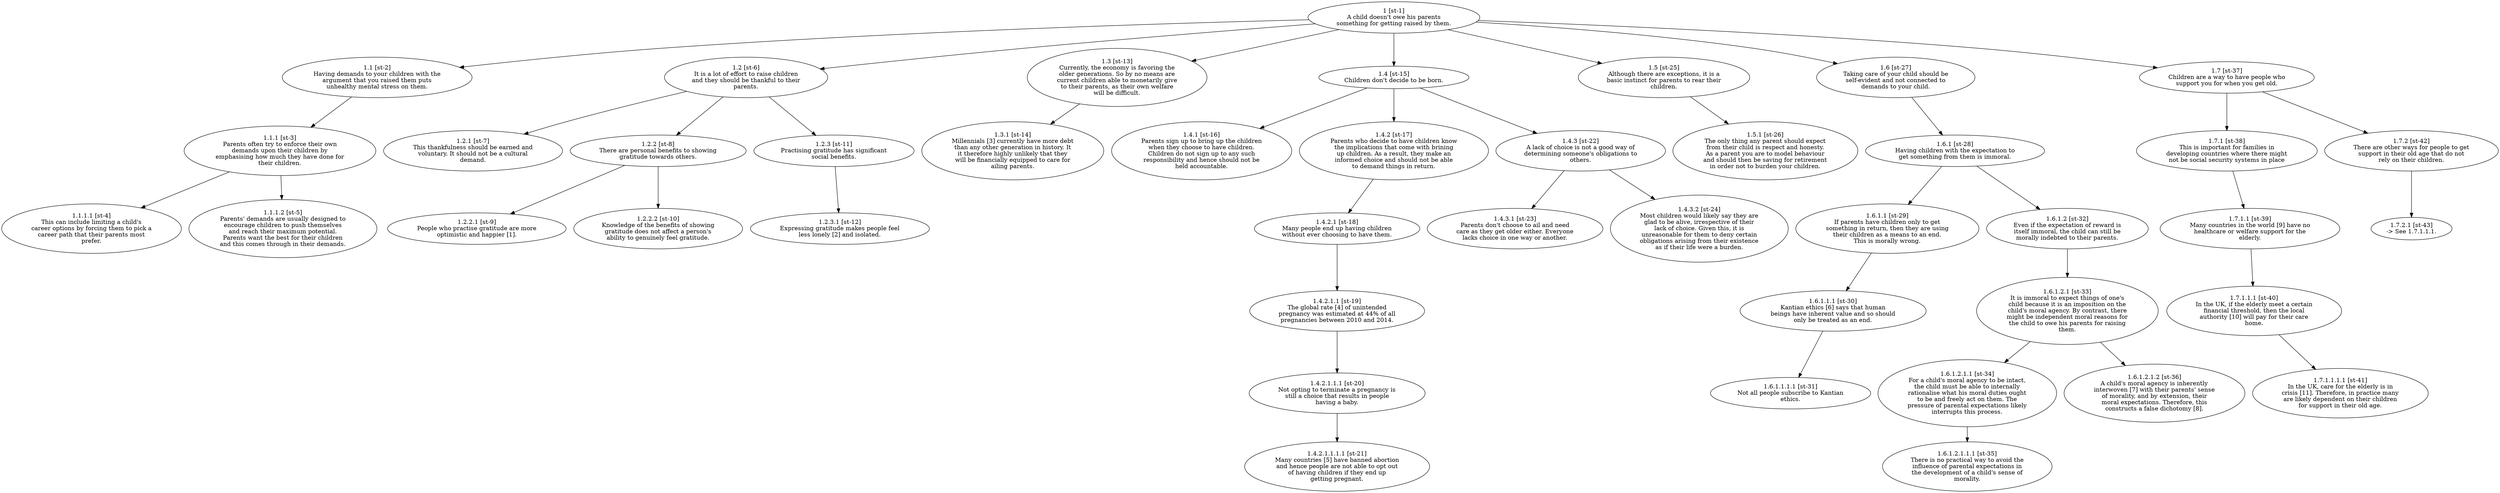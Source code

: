 digraph tree {
    "1 [st-1]
A child doesn't owe his parents
something for getting raised by them.";
    "1.1 [st-2]
Having demands to your children with the
argument that you raised them puts
unhealthy mental stress on them.";
    "1.1.1 [st-3]
Parents often try to enforce their own
demands upon their children by
emphasising how much they have done for
their children.";
    "1.1.1.1 [st-4]
This can include limiting a child's
career options by forcing them to pick a
career path that their parents most
prefer.";
    "1.1.1.2 [st-5]
Parents' demands are usually designed to
encourage children to push themselves
and reach their maximum potential.
Parents want the best for their children
and this comes through in their demands.";
    "1.2 [st-6]
It is a lot of effort to raise children
and they should be thankful to their
parents.";
    "1.2.1 [st-7]
This thankfulness should be earned and
voluntary. It should not be a cultural
demand.";
    "1.2.2 [st-8]
There are personal benefits to showing
gratitude towards others.";
    "1.2.2.1 [st-9]
People who practise gratitude are more
optimistic and happier [1].";
    "1.2.2.2 [st-10]
Knowledge of the benefits of showing
gratitude does not affect a person's
ability to genuinely feel gratitude.";
    "1.2.3 [st-11]
Practising gratitude has significant
social benefits.";
    "1.2.3.1 [st-12]
Expressing gratitude makes people feel
less lonely [2] and isolated.";
    "1.3 [st-13]
Currently, the economy is favoring the
older generations. So by no means are
current children able to monetarily give
to their parents, as their own welfare
will be difficult.";
    "1.3.1 [st-14]
Millennials [3] currently have more debt
than any other generation in history. It
it therefore highly unlikely that they
will be financially equipped to care for
ailing parents.";
    "1.4 [st-15]
Children don't decide to be born.";
    "1.4.1 [st-16]
Parents sign up to bring up the children
when they choose to have children.
Children do not sign up to any such
responsibility and hence should not be
held accountable.";
    "1.4.2 [st-17]
Parents who decide to have children know
the implications that come with brining
up children. As a result, they make an
informed choice and should not be able
to demand things in return.";
    "1.4.2.1 [st-18]
Many people end up having children
without ever choosing to have them.";
    "1.4.2.1.1 [st-19]
The global rate [4] of unintended
pregnancy was estimated at 44% of all
pregnancies between 2010 and 2014.";
    "1.4.2.1.1.1 [st-20]
Not opting to terminate a pregnancy is
still a choice that results in people
having a baby.";
    "1.4.2.1.1.1.1 [st-21]
Many countries [5] have banned abortion
and hence people are not able to opt out
of having children if they end up
getting pregnant.";
    "1.4.3 [st-22]
A lack of choice is not a good way of
determining someone's obligations to
others.";
    "1.4.3.1 [st-23]
Parents don't choose to ail and need
care as they get older either. Everyone
lacks choice in one way or another.";
    "1.4.3.2 [st-24]
Most children would likely say they are
glad to be alive, irrespective of their
lack of choice. Given this, it is
unreasonable for them to deny certain
obligations arising from their existence
as if their life were a burden.";
    "1.5 [st-25]
Although there are exceptions, it is a
basic instinct for parents to rear their
children.";
    "1.5.1 [st-26]
The only thing any parent should expect
from their child is respect and honesty.
As a parent you are to model behaviour
and should then be saving for retirement
in order not to burden your children.";
    "1.6 [st-27]
Taking care of your child should be
self-evident and not connected to
demands to your child.";
    "1.6.1 [st-28]
Having children with the expectation to
get something from them is immoral.";
    "1.6.1.1 [st-29]
If parents have children only to get
something in return, then they are using
their children as a means to an end.
This is morally wrong.";
    "1.6.1.1.1 [st-30]
Kantian ethics [6] says that human
beings have inherent value and so should
only be treated as an end.";
    "1.6.1.1.1.1 [st-31]
Not all people subscribe to Kantian
ethics.";
    "1.6.1.2 [st-32]
Even if the expectation of reward is
itself immoral, the child can still be
morally indebted to their parents.";
    "1.6.1.2.1 [st-33]
It is immoral to expect things of one's
child because it is an imposition on the
child's moral agency. By contrast, there
might be independent moral reasons for
the child to owe his parents for raising
them.";
    "1.6.1.2.1.1 [st-34]
For a child's moral agency to be intact,
the child must be able to internally
rationalise what his moral duties ought
to be and freely act on them. The
pressure of parental expectations likely
interrupts this process.";
    "1.6.1.2.1.1.1 [st-35]
There is no practical way to avoid the
influence of parental expectations in
the development of a child's sense of
morality.";
    "1.6.1.2.1.2 [st-36]
A child's moral agency is inherently
interwoven [7] with their parents' sense
of morality, and by extension, their
moral expectations. Therefore, this
constructs a false dichotomy [8].";
    "1.7 [st-37]
Children are a way to have people who
support you for when you get old.";
    "1.7.1 [st-38]
This is important for families in
developing countries where there might
not be social security systems in place";
    "1.7.1.1 [st-39]
Many countries in the world [9] have no
healthcare or welfare support for the
elderly.";
    "1.7.1.1.1 [st-40]
In the UK, if the elderly meet a certain
financial threshold, then the local
authority [10] will pay for their care
home.";
    "1.7.1.1.1.1 [st-41]
In the UK, care for the elderly is in
crisis [11]. Therefore, in practice many
are likely dependent on their children
for support in their old age.";
    "1.7.2 [st-42]
There are other ways for people to get
support in their old age that do not
rely on their children.";
    "1.7.2.1 [st-43]
-> See 1.7.1.1.1.";
    "1 [st-1]
A child doesn't owe his parents
something for getting raised by them." -> "1.1 [st-2]
Having demands to your children with the
argument that you raised them puts
unhealthy mental stress on them.";
    "1 [st-1]
A child doesn't owe his parents
something for getting raised by them." -> "1.2 [st-6]
It is a lot of effort to raise children
and they should be thankful to their
parents.";
    "1 [st-1]
A child doesn't owe his parents
something for getting raised by them." -> "1.3 [st-13]
Currently, the economy is favoring the
older generations. So by no means are
current children able to monetarily give
to their parents, as their own welfare
will be difficult.";
    "1 [st-1]
A child doesn't owe his parents
something for getting raised by them." -> "1.4 [st-15]
Children don't decide to be born.";
    "1 [st-1]
A child doesn't owe his parents
something for getting raised by them." -> "1.5 [st-25]
Although there are exceptions, it is a
basic instinct for parents to rear their
children.";
    "1 [st-1]
A child doesn't owe his parents
something for getting raised by them." -> "1.6 [st-27]
Taking care of your child should be
self-evident and not connected to
demands to your child.";
    "1 [st-1]
A child doesn't owe his parents
something for getting raised by them." -> "1.7 [st-37]
Children are a way to have people who
support you for when you get old.";
    "1.1 [st-2]
Having demands to your children with the
argument that you raised them puts
unhealthy mental stress on them." -> "1.1.1 [st-3]
Parents often try to enforce their own
demands upon their children by
emphasising how much they have done for
their children.";
    "1.1.1 [st-3]
Parents often try to enforce their own
demands upon their children by
emphasising how much they have done for
their children." -> "1.1.1.1 [st-4]
This can include limiting a child's
career options by forcing them to pick a
career path that their parents most
prefer.";
    "1.1.1 [st-3]
Parents often try to enforce their own
demands upon their children by
emphasising how much they have done for
their children." -> "1.1.1.2 [st-5]
Parents' demands are usually designed to
encourage children to push themselves
and reach their maximum potential.
Parents want the best for their children
and this comes through in their demands.";
    "1.2 [st-6]
It is a lot of effort to raise children
and they should be thankful to their
parents." -> "1.2.1 [st-7]
This thankfulness should be earned and
voluntary. It should not be a cultural
demand.";
    "1.2 [st-6]
It is a lot of effort to raise children
and they should be thankful to their
parents." -> "1.2.2 [st-8]
There are personal benefits to showing
gratitude towards others.";
    "1.2 [st-6]
It is a lot of effort to raise children
and they should be thankful to their
parents." -> "1.2.3 [st-11]
Practising gratitude has significant
social benefits.";
    "1.2.2 [st-8]
There are personal benefits to showing
gratitude towards others." -> "1.2.2.1 [st-9]
People who practise gratitude are more
optimistic and happier [1].";
    "1.2.2 [st-8]
There are personal benefits to showing
gratitude towards others." -> "1.2.2.2 [st-10]
Knowledge of the benefits of showing
gratitude does not affect a person's
ability to genuinely feel gratitude.";
    "1.2.3 [st-11]
Practising gratitude has significant
social benefits." -> "1.2.3.1 [st-12]
Expressing gratitude makes people feel
less lonely [2] and isolated.";
    "1.3 [st-13]
Currently, the economy is favoring the
older generations. So by no means are
current children able to monetarily give
to their parents, as their own welfare
will be difficult." -> "1.3.1 [st-14]
Millennials [3] currently have more debt
than any other generation in history. It
it therefore highly unlikely that they
will be financially equipped to care for
ailing parents.";
    "1.4 [st-15]
Children don't decide to be born." -> "1.4.1 [st-16]
Parents sign up to bring up the children
when they choose to have children.
Children do not sign up to any such
responsibility and hence should not be
held accountable.";
    "1.4 [st-15]
Children don't decide to be born." -> "1.4.2 [st-17]
Parents who decide to have children know
the implications that come with brining
up children. As a result, they make an
informed choice and should not be able
to demand things in return.";
    "1.4 [st-15]
Children don't decide to be born." -> "1.4.3 [st-22]
A lack of choice is not a good way of
determining someone's obligations to
others.";
    "1.4.2 [st-17]
Parents who decide to have children know
the implications that come with brining
up children. As a result, they make an
informed choice and should not be able
to demand things in return." -> "1.4.2.1 [st-18]
Many people end up having children
without ever choosing to have them.";
    "1.4.2.1 [st-18]
Many people end up having children
without ever choosing to have them." -> "1.4.2.1.1 [st-19]
The global rate [4] of unintended
pregnancy was estimated at 44% of all
pregnancies between 2010 and 2014.";
    "1.4.2.1.1 [st-19]
The global rate [4] of unintended
pregnancy was estimated at 44% of all
pregnancies between 2010 and 2014." -> "1.4.2.1.1.1 [st-20]
Not opting to terminate a pregnancy is
still a choice that results in people
having a baby.";
    "1.4.2.1.1.1 [st-20]
Not opting to terminate a pregnancy is
still a choice that results in people
having a baby." -> "1.4.2.1.1.1.1 [st-21]
Many countries [5] have banned abortion
and hence people are not able to opt out
of having children if they end up
getting pregnant.";
    "1.4.3 [st-22]
A lack of choice is not a good way of
determining someone's obligations to
others." -> "1.4.3.1 [st-23]
Parents don't choose to ail and need
care as they get older either. Everyone
lacks choice in one way or another.";
    "1.4.3 [st-22]
A lack of choice is not a good way of
determining someone's obligations to
others." -> "1.4.3.2 [st-24]
Most children would likely say they are
glad to be alive, irrespective of their
lack of choice. Given this, it is
unreasonable for them to deny certain
obligations arising from their existence
as if their life were a burden.";
    "1.5 [st-25]
Although there are exceptions, it is a
basic instinct for parents to rear their
children." -> "1.5.1 [st-26]
The only thing any parent should expect
from their child is respect and honesty.
As a parent you are to model behaviour
and should then be saving for retirement
in order not to burden your children.";
    "1.6 [st-27]
Taking care of your child should be
self-evident and not connected to
demands to your child." -> "1.6.1 [st-28]
Having children with the expectation to
get something from them is immoral.";
    "1.6.1 [st-28]
Having children with the expectation to
get something from them is immoral." -> "1.6.1.1 [st-29]
If parents have children only to get
something in return, then they are using
their children as a means to an end.
This is morally wrong.";
    "1.6.1 [st-28]
Having children with the expectation to
get something from them is immoral." -> "1.6.1.2 [st-32]
Even if the expectation of reward is
itself immoral, the child can still be
morally indebted to their parents.";
    "1.6.1.1 [st-29]
If parents have children only to get
something in return, then they are using
their children as a means to an end.
This is morally wrong." -> "1.6.1.1.1 [st-30]
Kantian ethics [6] says that human
beings have inherent value and so should
only be treated as an end.";
    "1.6.1.1.1 [st-30]
Kantian ethics [6] says that human
beings have inherent value and so should
only be treated as an end." -> "1.6.1.1.1.1 [st-31]
Not all people subscribe to Kantian
ethics.";
    "1.6.1.2 [st-32]
Even if the expectation of reward is
itself immoral, the child can still be
morally indebted to their parents." -> "1.6.1.2.1 [st-33]
It is immoral to expect things of one's
child because it is an imposition on the
child's moral agency. By contrast, there
might be independent moral reasons for
the child to owe his parents for raising
them.";
    "1.6.1.2.1 [st-33]
It is immoral to expect things of one's
child because it is an imposition on the
child's moral agency. By contrast, there
might be independent moral reasons for
the child to owe his parents for raising
them." -> "1.6.1.2.1.1 [st-34]
For a child's moral agency to be intact,
the child must be able to internally
rationalise what his moral duties ought
to be and freely act on them. The
pressure of parental expectations likely
interrupts this process.";
    "1.6.1.2.1 [st-33]
It is immoral to expect things of one's
child because it is an imposition on the
child's moral agency. By contrast, there
might be independent moral reasons for
the child to owe his parents for raising
them." -> "1.6.1.2.1.2 [st-36]
A child's moral agency is inherently
interwoven [7] with their parents' sense
of morality, and by extension, their
moral expectations. Therefore, this
constructs a false dichotomy [8].";
    "1.6.1.2.1.1 [st-34]
For a child's moral agency to be intact,
the child must be able to internally
rationalise what his moral duties ought
to be and freely act on them. The
pressure of parental expectations likely
interrupts this process." -> "1.6.1.2.1.1.1 [st-35]
There is no practical way to avoid the
influence of parental expectations in
the development of a child's sense of
morality.";
    "1.7 [st-37]
Children are a way to have people who
support you for when you get old." -> "1.7.1 [st-38]
This is important for families in
developing countries where there might
not be social security systems in place";
    "1.7 [st-37]
Children are a way to have people who
support you for when you get old." -> "1.7.2 [st-42]
There are other ways for people to get
support in their old age that do not
rely on their children.";
    "1.7.1 [st-38]
This is important for families in
developing countries where there might
not be social security systems in place" -> "1.7.1.1 [st-39]
Many countries in the world [9] have no
healthcare or welfare support for the
elderly.";
    "1.7.1.1 [st-39]
Many countries in the world [9] have no
healthcare or welfare support for the
elderly." -> "1.7.1.1.1 [st-40]
In the UK, if the elderly meet a certain
financial threshold, then the local
authority [10] will pay for their care
home.";
    "1.7.1.1.1 [st-40]
In the UK, if the elderly meet a certain
financial threshold, then the local
authority [10] will pay for their care
home." -> "1.7.1.1.1.1 [st-41]
In the UK, care for the elderly is in
crisis [11]. Therefore, in practice many
are likely dependent on their children
for support in their old age.";
    "1.7.2 [st-42]
There are other ways for people to get
support in their old age that do not
rely on their children." -> "1.7.2.1 [st-43]
-> See 1.7.1.1.1.";
}
